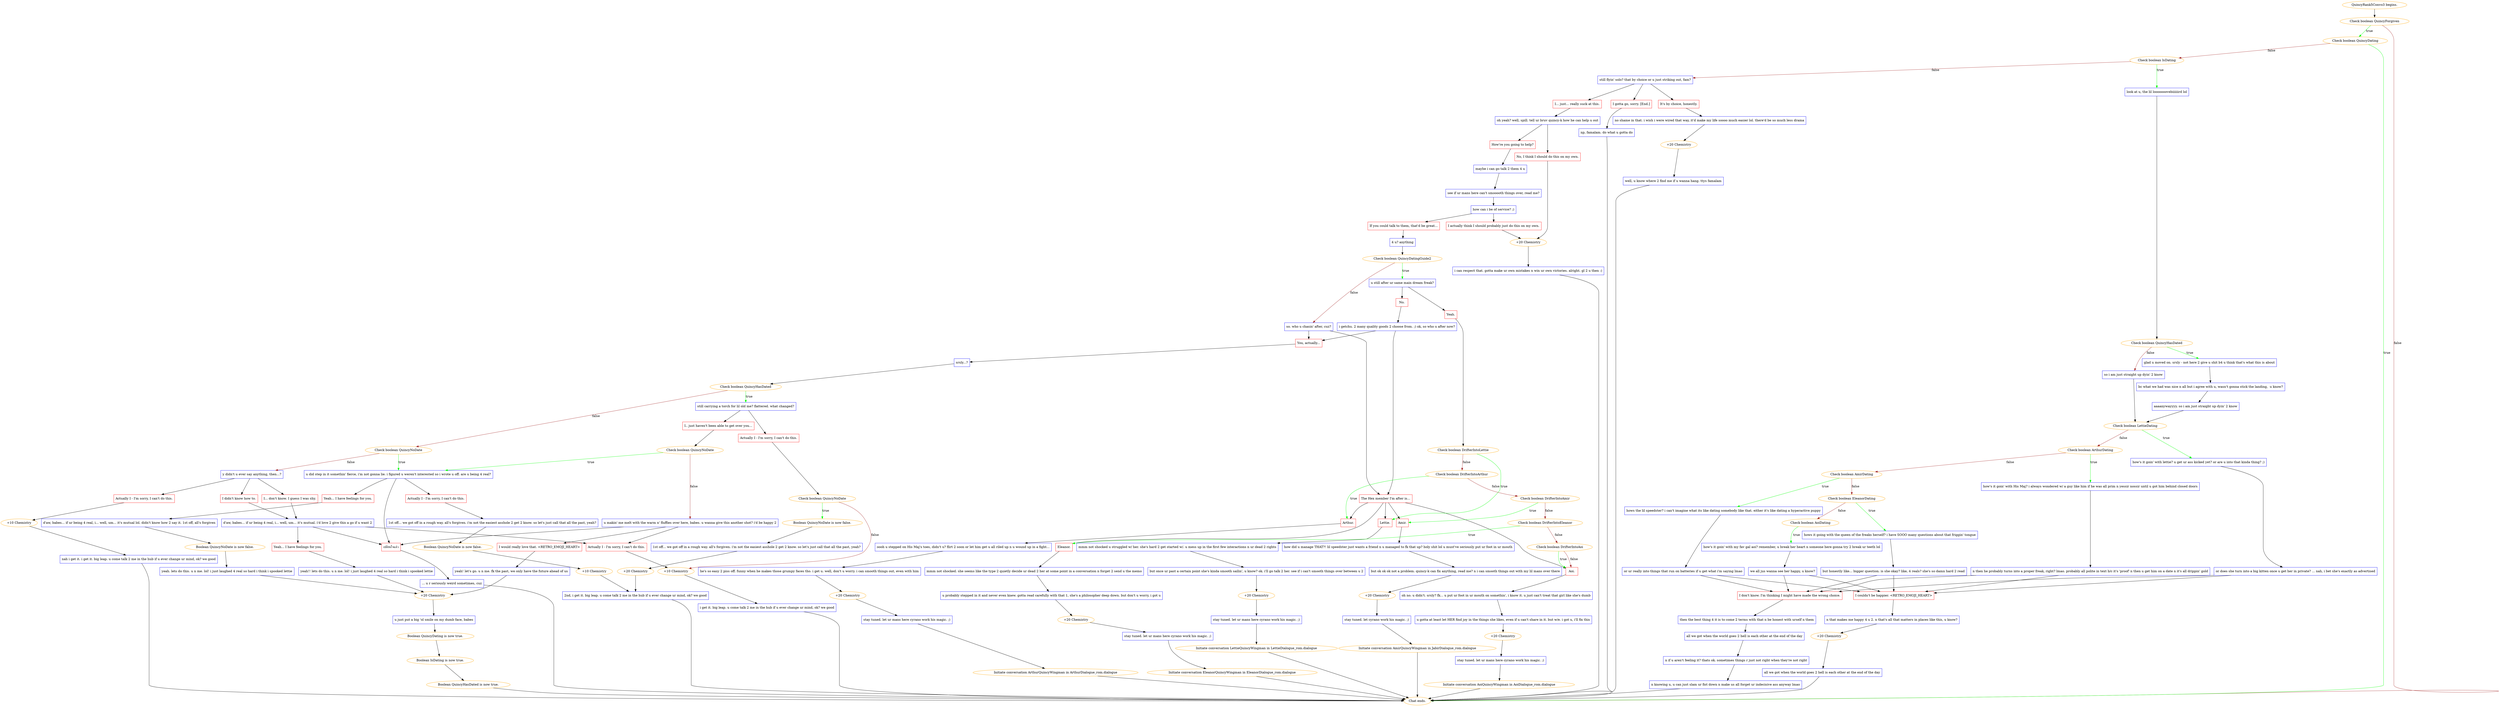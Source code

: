 digraph {
	"QuincyRank5Convo3 begins." [color=orange];
		"QuincyRank5Convo3 begins." -> j1777838566;
	j1777838566 [label="Check boolean QuincyForgiven",color=orange];
		j1777838566 -> j1114424847 [label=true,color=green];
		j1777838566 -> "Chat ends." [label=false,color=brown];
	j1114424847 [label="Check boolean QuincyDating",color=orange];
		j1114424847 -> "Chat ends." [label=true,color=green];
		j1114424847 -> j3036389292 [label=false,color=brown];
	"Chat ends." [color=orange];
	j3036389292 [label="Check boolean IsDating",color=orange];
		j3036389292 -> j750952817 [label=true,color=green];
		j3036389292 -> j1733827691 [label=false,color=brown];
	j750952817 [label="look at u, the lil looooooovebiiiiiird lol",shape=box,color=blue];
		j750952817 -> j4210153798;
	j1733827691 [label="still flyin' solo? that by choice or u just striking out, fam?",shape=box,color=blue];
		j1733827691 -> j1774899247;
		j1733827691 -> j1233834032;
		j1733827691 -> j2140448538;
	j4210153798 [label="Check boolean QuincyHasDated",color=orange];
		j4210153798 -> j684734550 [label=true,color=green];
		j4210153798 -> j758427123 [label=false,color=brown];
	j1774899247 [label="It's by choice, honestly.",shape=box,color=red];
		j1774899247 -> j3770606119;
	j1233834032 [label="I... just... really suck at this.",shape=box,color=red];
		j1233834032 -> j1298987146;
	j2140448538 [label="I gotta go, sorry. [End.]",shape=box,color=red];
		j2140448538 -> j2101093723;
	j684734550 [label="glad u moved on. srsly - not here 2 give u shit b4 u think that's what this is about",shape=box,color=blue];
		j684734550 -> j2257417862;
	j758427123 [label="so i am just straight up dyin' 2 know",shape=box,color=blue];
		j758427123 -> j4051092621;
	j3770606119 [label="no shame in that. i wish i were wired that way, it'd make my life soooo much easier lol. there'd be so much less drama",shape=box,color=blue];
		j3770606119 -> j4007478493;
	j1298987146 [label="oh yeah? well, spill. tell ur bruv quincy-k how he can help u out",shape=box,color=blue];
		j1298987146 -> j1991828850;
		j1298987146 -> j44444709;
	j2101093723 [label="np, famalam. do what u gotta do",shape=box,color=blue];
		j2101093723 -> "Chat ends.";
	j2257417862 [label="bc what we had was nice n all but i agree with u, wasn't gonna stick the landing,  u know?",shape=box,color=blue];
		j2257417862 -> j2290093114;
	j4051092621 [label="Check boolean LettieDating",color=orange];
		j4051092621 -> j1751030371 [label=true,color=green];
		j4051092621 -> j2403809706 [label=false,color=brown];
	j4007478493 [label="+20 Chemistry",color=orange];
		j4007478493 -> j2580313524;
	j1991828850 [label="How're you going to help?",shape=box,color=red];
		j1991828850 -> j4117128700;
	j44444709 [label="No, I think I should do this on my own.",shape=box,color=red];
		j44444709 -> j542744378;
	j2290093114 [label="aaaanywayyyy. so i am just straight up dyin' 2 know",shape=box,color=blue];
		j2290093114 -> j4051092621;
	j1751030371 [label="how's it goin' with lettie? u get ur ass kicked yet? or are u into that kinda thing? ;)",shape=box,color=blue];
		j1751030371 -> j1513556772;
	j2403809706 [label="Check boolean ArthurDating",color=orange];
		j2403809706 -> j3876065086 [label=true,color=green];
		j2403809706 -> j4145620795 [label=false,color=brown];
	j2580313524 [label="well, u know where 2 find me if u wanna hang. ttys famalam",shape=box,color=blue];
		j2580313524 -> "Chat ends.";
	j4117128700 [label="maybe i can go talk 2 them 4 u",shape=box,color=blue];
		j4117128700 -> j3471022238;
	j542744378 [label="+20 Chemistry",color=orange];
		j542744378 -> j1850596914;
	j1513556772 [label="or does she turn into a big kitten once u get her in private? ... nah, i bet she's exactly as advertised",shape=box,color=blue];
		j1513556772 -> j1710074962;
		j1513556772 -> j146751884;
	j3876065086 [label="how's it goin' with His Maj? i always wondered w/ a guy like him if he was all prim n yessir nossir until u got him behind closed doors",shape=box,color=blue];
		j3876065086 -> j809491710;
	j4145620795 [label="Check boolean AmirDating",color=orange];
		j4145620795 -> j970549032 [label=true,color=green];
		j4145620795 -> j1136085438 [label=false,color=brown];
	j3471022238 [label="see if ur mans here can't smooooth things over, read me?",shape=box,color=blue];
		j3471022238 -> j3614989735;
	j1850596914 [label="i can respect that. gotta make ur own mistakes n win ur own victories. alright. gl 2 u then :)",shape=box,color=blue];
		j1850596914 -> "Chat ends.";
	j1710074962 [label="I couldn't be happier. <RETRO_EMOJI_HEART>",shape=box,color=red];
		j1710074962 -> j1909511842;
	j146751884 [label="I don't know. I'm thinking I might have made the wrong choice.",shape=box,color=red];
		j146751884 -> j3354128640;
	j809491710 [label="n then he probably turns into a proper freak, right? lmao. probably all polite in text b/c it's 'proof' n then u get him on a date n it's all drippin' gold",shape=box,color=blue];
		j809491710 -> j1710074962;
		j809491710 -> j146751884;
	j970549032 [label="hows the lil speedster? i can't imagine what its like dating somebody like that. either it's like dating a hyperactive puppy",shape=box,color=blue];
		j970549032 -> j3448929;
	j1136085438 [label="Check boolean EleanorDating",color=orange];
		j1136085438 -> j4214086057 [label=true,color=green];
		j1136085438 -> j4014131363 [label=false,color=brown];
	j3614989735 [label="how can i be of service? ;)",shape=box,color=blue];
		j3614989735 -> j4206026038;
		j3614989735 -> j1523588040;
	j1909511842 [label="n that makes me happy 4 u 2. n that's all that matters in places like this, u know?",shape=box,color=blue];
		j1909511842 -> j1157238221;
	j3354128640 [label="then the best thing 4 it is to come 2 terms with that n be honest with urself n them",shape=box,color=blue];
		j3354128640 -> j905210890;
	j3448929 [label="or ur really into things that run on batteries if u get what i'm saying lmao",shape=box,color=blue];
		j3448929 -> j1710074962;
		j3448929 -> j146751884;
	j4214086057 [label="hows it going with the queen of the freaks herself? i have SOOO many questions about that friggin' tongue",shape=box,color=blue];
		j4214086057 -> j130703631;
	j4014131363 [label="Check boolean AoiDating",color=orange];
		j4014131363 -> j3788626376 [label=true,color=green];
	j4206026038 [label="If you could talk to them, that'd be great...",shape=box,color=red];
		j4206026038 -> j2378453784;
	j1523588040 [label="I actually think I should probably just do this on my own.",shape=box,color=red];
		j1523588040 -> j542744378;
	j1157238221 [label="+20 Chemistry",color=orange];
		j1157238221 -> j1507246002;
	j905210890 [label="all we got when the world goes 2 hell is each other at the end of the day",shape=box,color=blue];
		j905210890 -> j1265297614;
	j130703631 [label="but honestly like... bigger question. is she okay? like, 4 reals? she's so damn hard 2 read",shape=box,color=blue];
		j130703631 -> j1710074962;
		j130703631 -> j146751884;
	j3788626376 [label="how's it goin' with my fav gal aoi? remember, u break her heart n someone here gonna try 2 break ur teeth lol",shape=box,color=blue];
		j3788626376 -> j2509514069;
	j2378453784 [label="4 u? anything",shape=box,color=blue];
		j2378453784 -> j3498068486;
	j1507246002 [label="all we got when the world goes 2 hell is each other at the end of the day",shape=box,color=blue];
		j1507246002 -> "Chat ends.";
	j1265297614 [label="n if u aren't feeling it? thats ok. sometimes things r just not right when they're not right",shape=box,color=blue];
		j1265297614 -> j2383482060;
	j2509514069 [label="we all jus wanna see her happy, u know?",shape=box,color=blue];
		j2509514069 -> j1710074962;
		j2509514069 -> j146751884;
	j3498068486 [label="Check boolean QuincyDatingGuide2",color=orange];
		j3498068486 -> j2332894104 [label=true,color=green];
		j3498068486 -> j1385778307 [label=false,color=brown];
	j2383482060 [label="n knowing u, u can just slam ur fist down n make us all forget ur indecisive ass anyway lmao",shape=box,color=blue];
		j2383482060 -> "Chat ends.";
	j2332894104 [label="u still after ur same main dream freak?",shape=box,color=blue];
		j2332894104 -> j4191186265;
		j2332894104 -> j2939622979;
	j1385778307 [label="so. who u chasin' after, cuz?",shape=box,color=blue];
		j1385778307 -> j3361059133;
		j1385778307 -> j1234364659;
	j4191186265 [label="No.",shape=box,color=red];
		j4191186265 -> j1931222674;
	j2939622979 [label="Yeah.",shape=box,color=red];
		j2939622979 -> j2151359220;
	j3361059133 [label="The Hex member I'm after is...",shape=box,color=red];
		j3361059133 -> j331093836;
		j3361059133 -> j1725773627;
		j3361059133 -> j1593815276;
		j3361059133 -> j105233014;
		j3361059133 -> j2690330167;
	j1234364659 [label="You, actually...",shape=box,color=red];
		j1234364659 -> j311309267;
	j1931222674 [label="i getchu. 2 many quality goods 2 choose from. ;) ok, so who u after now?",shape=box,color=blue];
		j1931222674 -> j3361059133;
		j1931222674 -> j1234364659;
	j2151359220 [label="Check boolean DrifterIntoLettie",color=orange];
		j2151359220 -> j331093836 [label=true,color=green];
		j2151359220 -> j4136109529 [label=false,color=brown];
	j331093836 [label="Lettie.",shape=box,color=red];
		j331093836 -> j3041352402;
	j1725773627 [label="Arthur.",shape=box,color=red];
		j1725773627 -> j2548191580;
	j1593815276 [label="Amir.",shape=box,color=red];
		j1593815276 -> j2610997598;
	j105233014 [label="Eleanor.",shape=box,color=red];
		j105233014 -> j1203718738;
	j2690330167 [label="Aoi.",shape=box,color=red];
		j2690330167 -> j1373282872;
	j311309267 [label="srsly...?",shape=box,color=blue];
		j311309267 -> j2390964830;
	j4136109529 [label="Check boolean DrifterIntoArthur",color=orange];
		j4136109529 -> j1725773627 [label=true,color=green];
		j4136109529 -> j1182576796 [label=false,color=brown];
	j3041352402 [label="mmm not shocked u struggled w/ her. she's hard 2 get started w/. u mess up in the first few interactions n ur dead 2 rights",shape=box,color=blue];
		j3041352402 -> j538595242;
	j2548191580 [label="oooh u stepped on His Maj's toes, didn't u? flirt 2 soon or let him get u all riled up n u wound up in a fight...",shape=box,color=blue];
		j2548191580 -> j993129283;
	j2610997598 [label="how did u manage THAT?! lil speedster just wants a friend n u managed to fk that up? holy shit lol u must've seriously put ur foot in ur mouth",shape=box,color=blue];
		j2610997598 -> j89586324;
	j1203718738 [label="mmm not shocked. she seems like the type 2 quietly decide ur dead 2 her at some point in a conversation n forget 2 send u the memo",shape=box,color=blue];
		j1203718738 -> j2540003201;
	j1373282872 [label="oh no. u didn't. srsly? fk... u put ur foot in ur mouth on somethin', i know it. u just can't treat that girl like she's dumb",shape=box,color=blue];
		j1373282872 -> j4088714478;
	j2390964830 [label="Check boolean QuincyHasDated",color=orange];
		j2390964830 -> j3940114367 [label=true,color=green];
		j2390964830 -> j1969481395 [label=false,color=brown];
	j1182576796 [label="Check boolean DrifterIntoAmir",color=orange];
		j1182576796 -> j1593815276 [label=true,color=green];
		j1182576796 -> j2885855778 [label=false,color=brown];
	j538595242 [label="but once ur past a certain point she's kinda smooth sailin', u know? ok. i'll go talk 2 her. see if i can't smooth things over between u 2",shape=box,color=blue];
		j538595242 -> j2846281467;
	j993129283 [label="he's so easy 2 piss off. funny when he makes those grumpy faces tho. i get u. well, don't u worry. i can smooth things out, even with him",shape=box,color=blue];
		j993129283 -> j2086998138;
	j89586324 [label="but ok ok ok not a problem. quincy-k can fix anything, read me? n i can smooth things out with my lil mans over there",shape=box,color=blue];
		j89586324 -> j3871370230;
	j2540003201 [label="u probably stepped in it and never even knew. gotta read carefully with that 1, she's a philosopher deep down. but don't u worry, i got u",shape=box,color=blue];
		j2540003201 -> j3538855873;
	j4088714478 [label="u gotta at least let HER find joy in the things she likes, even if u can't share in it. but w/e. i got u, i'll fix this",shape=box,color=blue];
		j4088714478 -> j3156620662;
	j3940114367 [label="still carrying a torch for lil old me? flattered. what changed?",shape=box,color=blue];
		j3940114367 -> j4046852468;
		j3940114367 -> j674013752;
	j1969481395 [label="Check boolean QuincyNoDate",color=orange];
		j1969481395 -> j3790624736 [label=true,color=green];
		j1969481395 -> j251759942 [label=false,color=brown];
	j2885855778 [label="Check boolean DrifterIntoEleanor",color=orange];
		j2885855778 -> j105233014 [label=true,color=green];
		j2885855778 -> j3198657663 [label=false,color=brown];
	j2846281467 [label="+20 Chemistry",color=orange];
		j2846281467 -> j855707932;
	j2086998138 [label="+20 Chemistry",color=orange];
		j2086998138 -> j3740828310;
	j3871370230 [label="+20 Chemistry",color=orange];
		j3871370230 -> j111937339;
	j3538855873 [label="+20 Chemistry",color=orange];
		j3538855873 -> j90613565;
	j3156620662 [label="+20 Chemistry",color=orange];
		j3156620662 -> j1212642668;
	j4046852468 [label="I.. just haven't been able to get over you...",shape=box,color=red];
		j4046852468 -> j1466706628;
	j674013752 [label="Actually I - I'm sorry, I can't do this.",shape=box,color=red];
		j674013752 -> j2840203252;
	j3790624736 [label="u did step in it somethin' fierce, i'm not gonna lie. i figured u weren't interested so i wrote u off. are u being 4 real?",shape=box,color=blue];
		j3790624736 -> j2114929061;
		j3790624736 -> j2895343053;
		j3790624736 -> j3562345671;
	j251759942 [label="y didn't u ever say anything, then...?",shape=box,color=blue];
		j251759942 -> j961247329;
		j251759942 -> j2195412232;
		j251759942 -> j614306665;
	j3198657663 [label="Check boolean DrifterIntoAoi",color=orange];
		j3198657663 -> j2690330167 [label=true,color=green];
		j3198657663 -> j2690330167 [label=false,color=brown];
	j855707932 [label="stay tuned. let ur mans here cyrano work his magic. ;)",shape=box,color=blue];
		j855707932 -> "Initiate conversation LettieQuincyWingman in LettieDialogue_rom.dialogue";
	j3740828310 [label="stay tuned. let ur mans here cyrano work his magic. ;)",shape=box,color=blue];
		j3740828310 -> "Initiate conversation ArthurQuincyWingman in ArthurDialogue_rom.dialogue";
	j111937339 [label="stay tuned. let cyrano work his magic. ;)",shape=box,color=blue];
		j111937339 -> "Initiate conversation AmirQuincyWingman in JabirDialogue_rom.dialogue";
	j90613565 [label="stay tuned. let ur mans here cyrano work his magic. ;)",shape=box,color=blue];
		j90613565 -> "Initiate conversation EleanorQuincyWingman in EleanorDialogue_rom.dialogue";
	j1212642668 [label="stay tuned. let ur mans here cyrano work his magic. ;)",shape=box,color=blue];
		j1212642668 -> "Initiate conversation AoiQuincyWingman in AoiDialogue_rom.dialogue";
	j1466706628 [label="Check boolean QuincyNoDate",color=orange];
		j1466706628 -> j3790624736 [label=true,color=green];
		j1466706628 -> j1856338757 [label=false,color=brown];
	j2840203252 [label="Check boolean QuincyNoDate",color=orange];
		j2840203252 -> j476263467 [label=true,color=green];
		j2840203252 -> j2192053137 [label=false,color=brown];
	j2114929061 [label="Yeah... I have feelings for you.",shape=box,color=red];
		j2114929061 -> j3360876173;
	j2895343053 [label="Actually I - I'm sorry, I can't do this.",shape=box,color=red];
		j2895343053 -> j2687750963;
	j3562345671 [label="เปลี่ยนใจแล้ว",shape=box,color=red];
		j3562345671 -> j2992544242;
	j961247329 [label="I... don't know. I guess I was shy.",shape=box,color=red];
		j961247329 -> j2676573714;
	j2195412232 [label="I didn't know how to.",shape=box,color=red];
		j2195412232 -> j2676573714;
	j614306665 [label="Actually I - I'm sorry, I can't do this.",shape=box,color=red];
		j614306665 -> j2194471140;
	"Initiate conversation LettieQuincyWingman in LettieDialogue_rom.dialogue" [label="Initiate conversation LettieQuincyWingman in LettieDialogue_rom.dialogue",color=orange];
		"Initiate conversation LettieQuincyWingman in LettieDialogue_rom.dialogue" -> "Chat ends.";
	"Initiate conversation ArthurQuincyWingman in ArthurDialogue_rom.dialogue" [label="Initiate conversation ArthurQuincyWingman in ArthurDialogue_rom.dialogue",color=orange];
		"Initiate conversation ArthurQuincyWingman in ArthurDialogue_rom.dialogue" -> "Chat ends.";
	"Initiate conversation AmirQuincyWingman in JabirDialogue_rom.dialogue" [label="Initiate conversation AmirQuincyWingman in JabirDialogue_rom.dialogue",color=orange];
		"Initiate conversation AmirQuincyWingman in JabirDialogue_rom.dialogue" -> "Chat ends.";
	"Initiate conversation EleanorQuincyWingman in EleanorDialogue_rom.dialogue" [label="Initiate conversation EleanorQuincyWingman in EleanorDialogue_rom.dialogue",color=orange];
		"Initiate conversation EleanorQuincyWingman in EleanorDialogue_rom.dialogue" -> "Chat ends.";
	"Initiate conversation AoiQuincyWingman in AoiDialogue_rom.dialogue" [label="Initiate conversation AoiQuincyWingman in AoiDialogue_rom.dialogue",color=orange];
		"Initiate conversation AoiQuincyWingman in AoiDialogue_rom.dialogue" -> "Chat ends.";
	j1856338757 [label="u makin' me melt with the warm n' fluffies over here, babes. u wanna give this another shot? i'd be happy 2",shape=box,color=blue];
		j1856338757 -> j2428576245;
		j1856338757 -> j592694094;
		j1856338757 -> j3562345671;
	j476263467 [label="Boolean QuincyNoDate is now false.",color=orange];
		j476263467 -> j4029875745;
	j2192053137 [label="+10 Chemistry",color=orange];
		j2192053137 -> j3247893665;
	j3360876173 [label="d'aw, babes... if ur being 4 real, i... well, um... it's mutual lol. didn't know how 2 say it. 1st off, all's forgiven",shape=box,color=blue];
		j3360876173 -> j2140245571;
	j2687750963 [label="1st off... we got off in a rough way. all's forgiven. i'm not the easiest asshole 2 get 2 know. so let's just call that all the past, yeah?",shape=box,color=blue];
		j2687750963 -> j3650794583;
	j2992544242 [label="... u r seriously weird sometimes, cuz",shape=box,color=blue];
		j2992544242 -> "Chat ends.";
	j2676573714 [label="d'aw, babes... if ur being 4 real, i... well, um... it's mutual. i'd love 2 give this a go if u want 2",shape=box,color=blue];
		j2676573714 -> j1379619207;
		j2676573714 -> j592694094;
		j2676573714 -> j3562345671;
	j2194471140 [label="+10 Chemistry",color=orange];
		j2194471140 -> j1481916500;
	j2428576245 [label="I would really love that. <RETRO_EMOJI_HEART>",shape=box,color=red];
		j2428576245 -> j675971043;
	j592694094 [label="Actually I - I'm sorry, I can't do this.",shape=box,color=red];
		j592694094 -> j2192053137;
	j4029875745 [label="1st off... we got off in a rough way. all's forgiven. i'm not the easiest asshole 2 get 2 know. so let's just call that all the past, yeah?",shape=box,color=blue];
		j4029875745 -> j1327162448;
	j3247893665 [label="i get it. big leap. u come talk 2 me in the hub if u ever change ur mind, ok? we good",shape=box,color=blue];
		j3247893665 -> "Chat ends.";
	j2140245571 [label="Boolean QuincyNoDate is now false.",color=orange];
		j2140245571 -> j2843261451;
	j3650794583 [label="Boolean QuincyNoDate is now false.",color=orange];
		j3650794583 -> j1744674304;
	j1379619207 [label="Yeah... I have feelings for you.",shape=box,color=red];
		j1379619207 -> j352169740;
	j1481916500 [label="nah i get it. i get it. big leap. u come talk 2 me in the hub if u ever change ur mind, ok? we good",shape=box,color=blue];
		j1481916500 -> "Chat ends.";
	j675971043 [label="yeah! let's go. u n me. fk the past, we only have the future ahead of us",shape=box,color=blue];
		j675971043 -> j3272073242;
	j1327162448 [label="+20 Chemistry",color=orange];
		j1327162448 -> j2866300234;
	j2843261451 [label="yeah. lets do this. u n me. lol! i just laughed 4 real so hard i think i spooked lettie",shape=box,color=blue];
		j2843261451 -> j3272073242;
	j1744674304 [label="+10 Chemistry",color=orange];
		j1744674304 -> j2866300234;
	j352169740 [label="yeah!! lets do this. u n me. lol! i just laughed 4 real so hard i think i spooked lettie",shape=box,color=blue];
		j352169740 -> j3272073242;
	j3272073242 [label="+20 Chemistry",color=orange];
		j3272073242 -> j1716383290;
	j2866300234 [label="2nd, i get it. big leap. u come talk 2 me in the hub if u ever change ur mind, ok? we good",shape=box,color=blue];
		j2866300234 -> "Chat ends.";
	j1716383290 [label="u just put a big 'ol smile on my dumb face, babes",shape=box,color=blue];
		j1716383290 -> j2142582358;
	j2142582358 [label="Boolean QuincyDating is now true.",color=orange];
		j2142582358 -> j298934775;
	j298934775 [label="Boolean IsDating is now true.",color=orange];
		j298934775 -> j1145642415;
	j1145642415 [label="Boolean QuincyHasDated is now true.",color=orange];
		j1145642415 -> "Chat ends.";
}